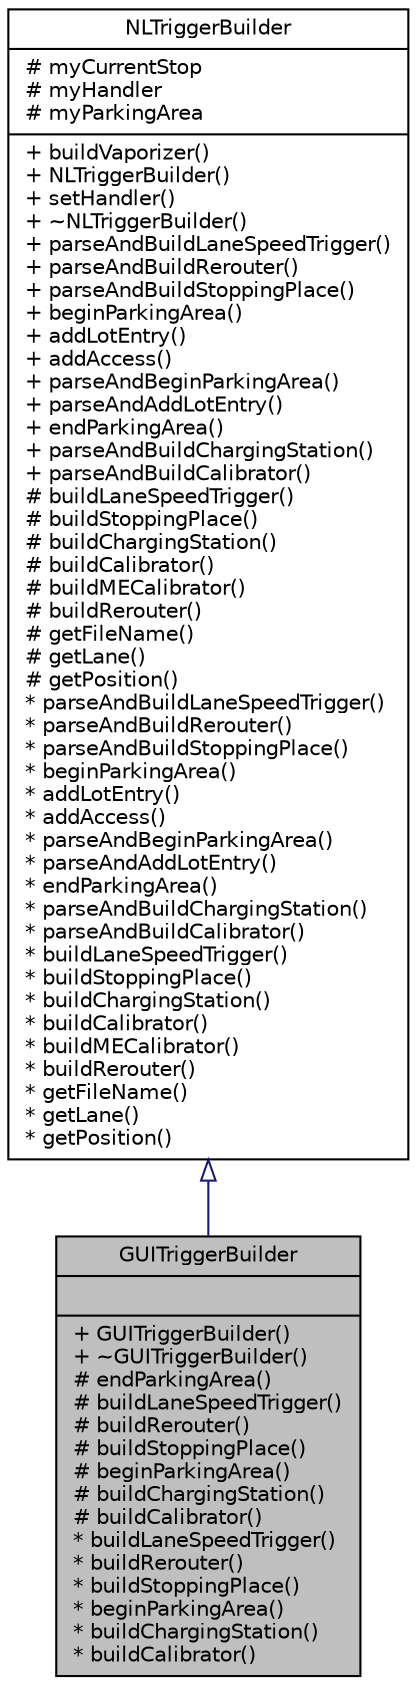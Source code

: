 digraph "GUITriggerBuilder"
{
  edge [fontname="Helvetica",fontsize="10",labelfontname="Helvetica",labelfontsize="10"];
  node [fontname="Helvetica",fontsize="10",shape=record];
  Node0 [label="{GUITriggerBuilder\n||+ GUITriggerBuilder()\l+ ~GUITriggerBuilder()\l# endParkingArea()\l# buildLaneSpeedTrigger()\l# buildRerouter()\l# buildStoppingPlace()\l# beginParkingArea()\l# buildChargingStation()\l# buildCalibrator()\l* buildLaneSpeedTrigger()\l* buildRerouter()\l* buildStoppingPlace()\l* beginParkingArea()\l* buildChargingStation()\l* buildCalibrator()\l}",height=0.2,width=0.4,color="black", fillcolor="grey75", style="filled", fontcolor="black"];
  Node1 -> Node0 [dir="back",color="midnightblue",fontsize="10",style="solid",arrowtail="onormal",fontname="Helvetica"];
  Node1 [label="{NLTriggerBuilder\n|# myCurrentStop\l# myHandler\l# myParkingArea\l|+ buildVaporizer()\l+ NLTriggerBuilder()\l+ setHandler()\l+ ~NLTriggerBuilder()\l+ parseAndBuildLaneSpeedTrigger()\l+ parseAndBuildRerouter()\l+ parseAndBuildStoppingPlace()\l+ beginParkingArea()\l+ addLotEntry()\l+ addAccess()\l+ parseAndBeginParkingArea()\l+ parseAndAddLotEntry()\l+ endParkingArea()\l+ parseAndBuildChargingStation()\l+ parseAndBuildCalibrator()\l# buildLaneSpeedTrigger()\l# buildStoppingPlace()\l# buildChargingStation()\l# buildCalibrator()\l# buildMECalibrator()\l# buildRerouter()\l# getFileName()\l# getLane()\l# getPosition()\l* parseAndBuildLaneSpeedTrigger()\l* parseAndBuildRerouter()\l* parseAndBuildStoppingPlace()\l* beginParkingArea()\l* addLotEntry()\l* addAccess()\l* parseAndBeginParkingArea()\l* parseAndAddLotEntry()\l* endParkingArea()\l* parseAndBuildChargingStation()\l* parseAndBuildCalibrator()\l* buildLaneSpeedTrigger()\l* buildStoppingPlace()\l* buildChargingStation()\l* buildCalibrator()\l* buildMECalibrator()\l* buildRerouter()\l* getFileName()\l* getLane()\l* getPosition()\l}",height=0.2,width=0.4,color="black", fillcolor="white", style="filled",URL="$da/d2f/class_n_l_trigger_builder.html",tooltip="Builds trigger objects for microsim. "];
}
